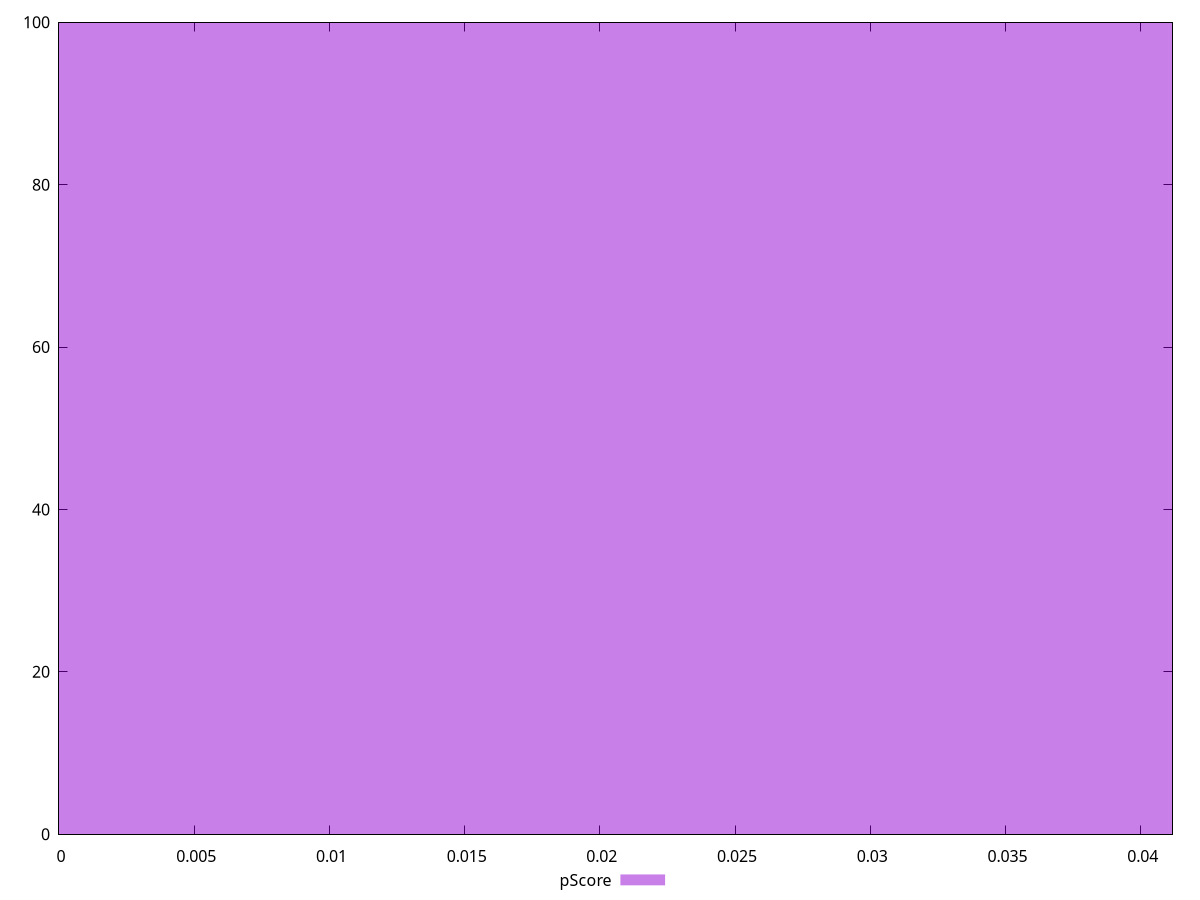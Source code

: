 reset

$pScore <<EOF
0 100
EOF

set key outside below
set boxwidth 0.1
set xrange [0:0.04117647058823526]
set yrange [0:100]
set trange [0:100]
set style fill transparent solid 0.5 noborder
set terminal svg size 640, 490 enhanced background rgb 'white'
set output "reports/report_00030_2021-02-24T20-42-31.540Z/uses-text-compression/samples/astro/pScore/histogram.svg"

plot $pScore title "pScore" with boxes

reset
